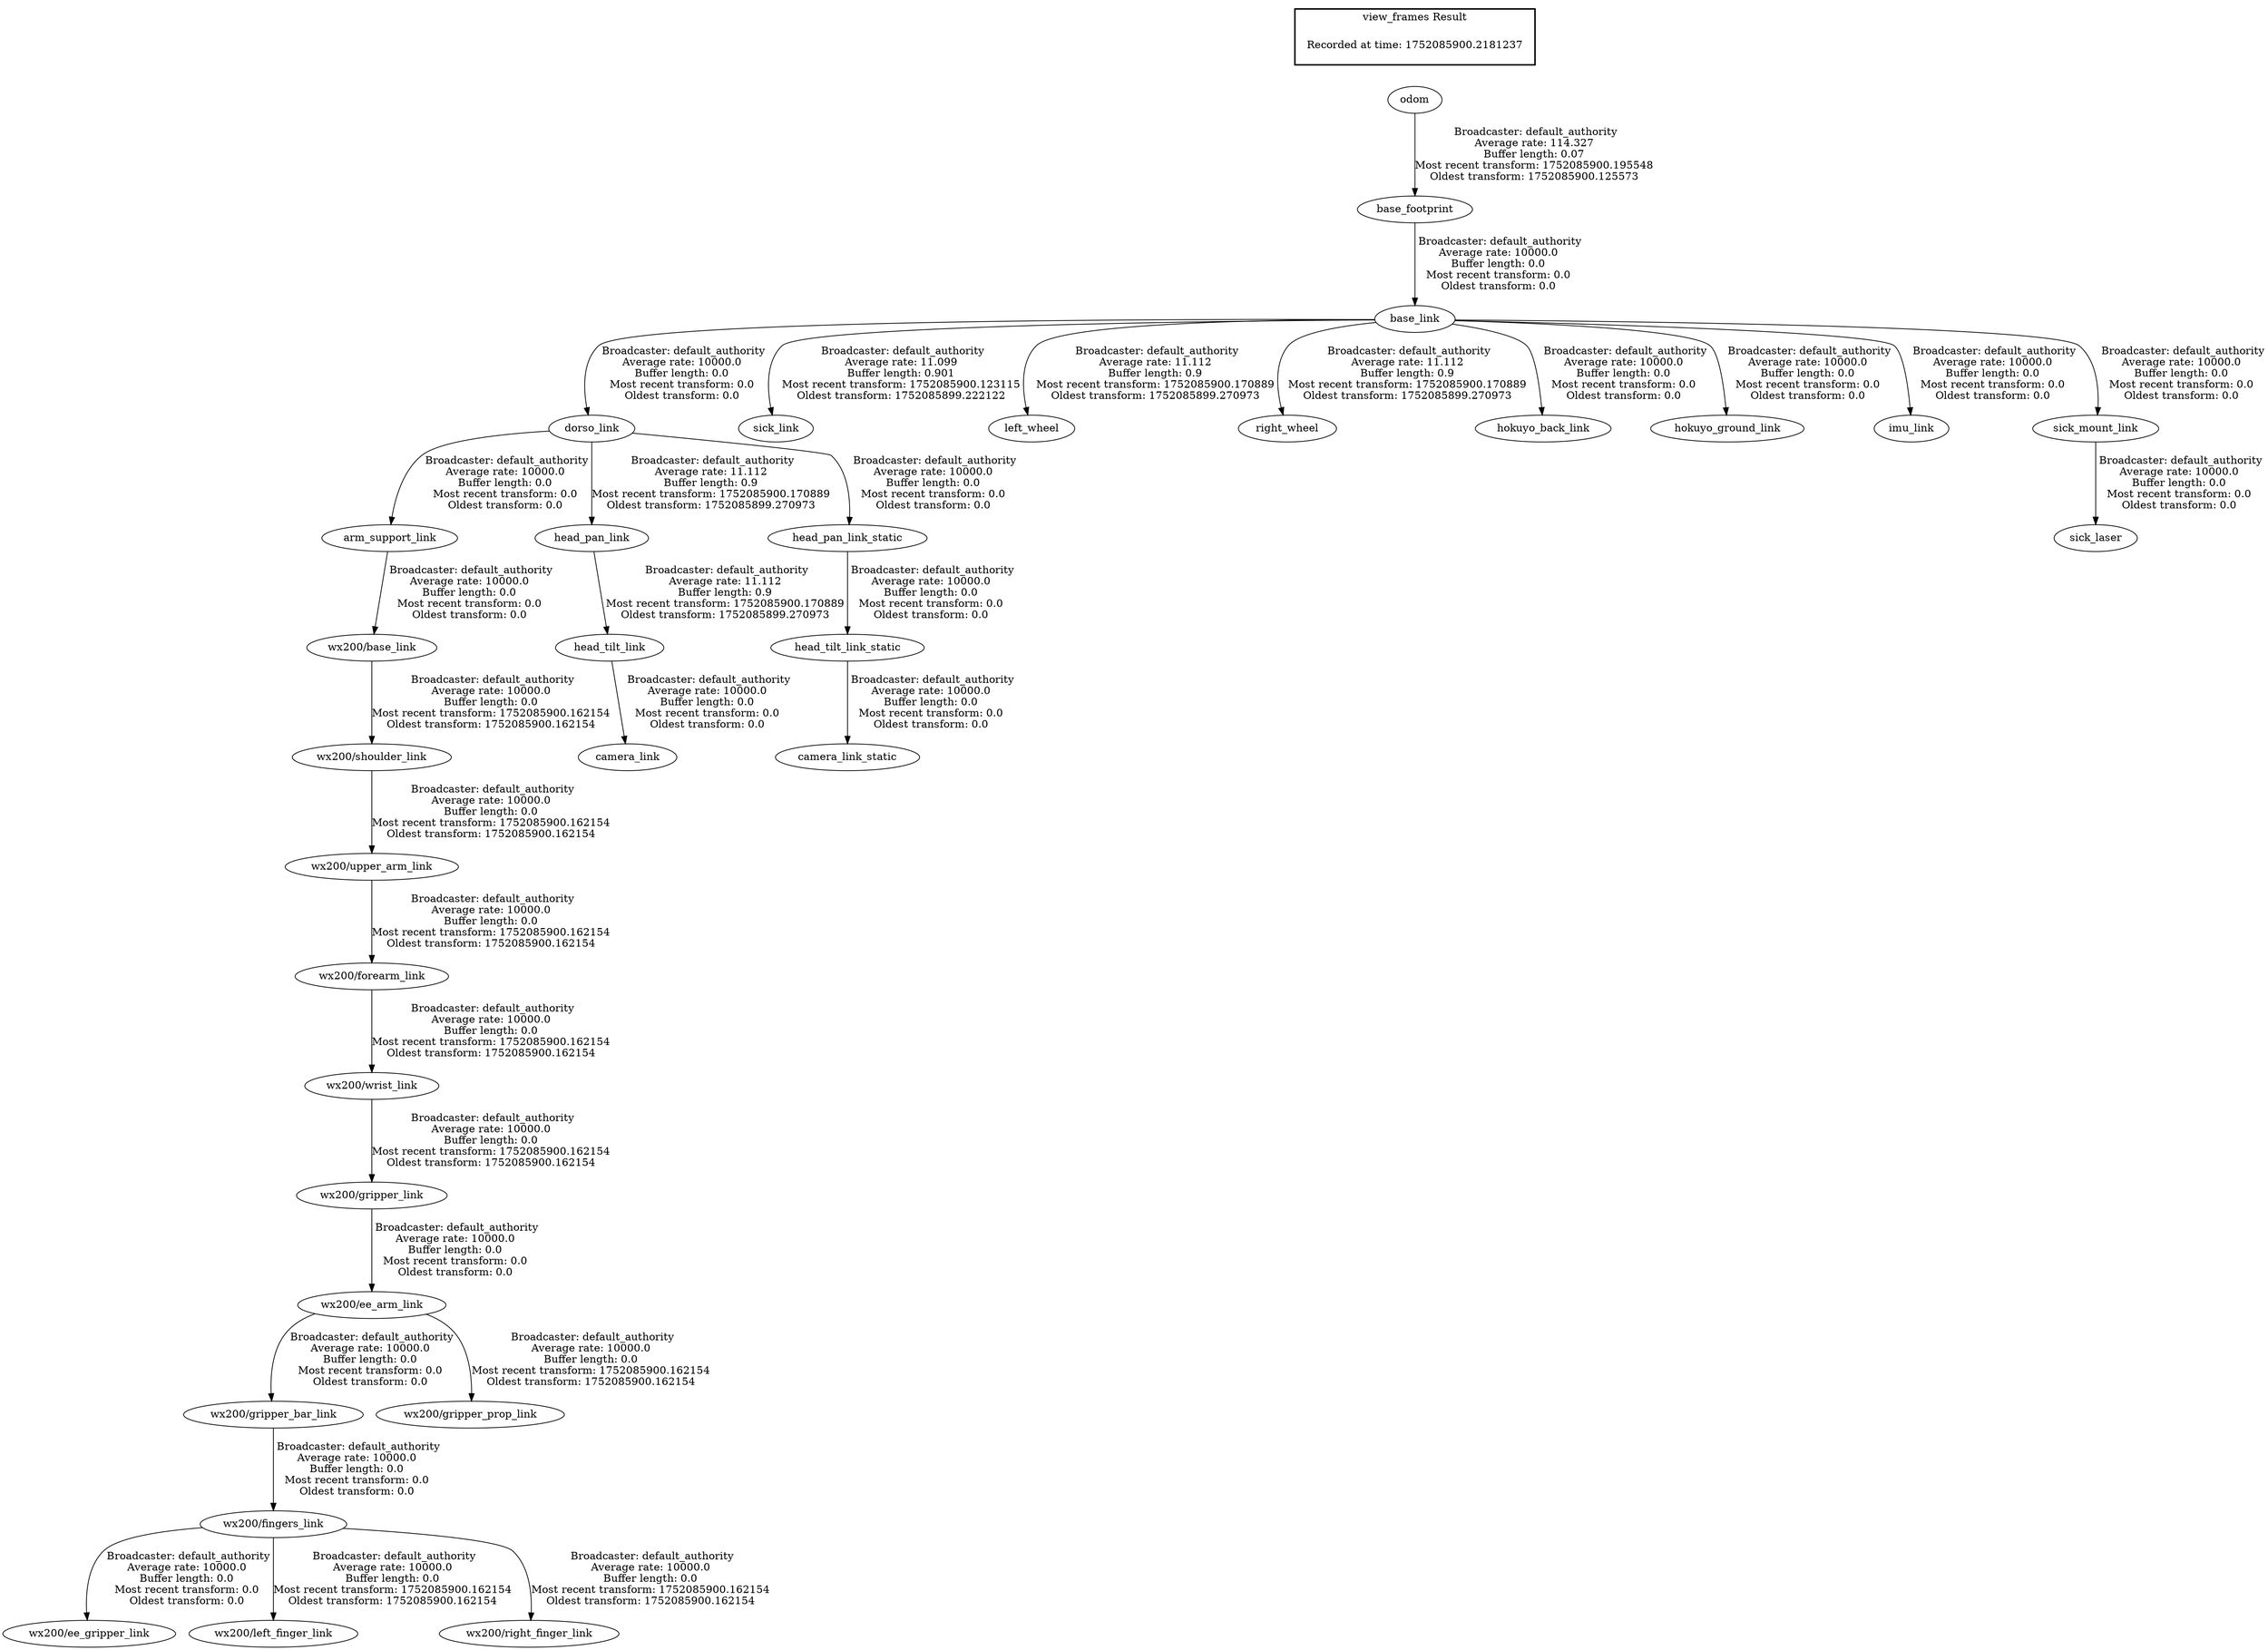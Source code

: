 digraph G {
"arm_support_link" -> "wx200/base_link"[label=" Broadcaster: default_authority\nAverage rate: 10000.0\nBuffer length: 0.0\nMost recent transform: 0.0\nOldest transform: 0.0\n"];
"dorso_link" -> "arm_support_link"[label=" Broadcaster: default_authority\nAverage rate: 10000.0\nBuffer length: 0.0\nMost recent transform: 0.0\nOldest transform: 0.0\n"];
"base_link" -> "sick_link"[label=" Broadcaster: default_authority\nAverage rate: 11.099\nBuffer length: 0.901\nMost recent transform: 1752085900.123115\nOldest transform: 1752085899.222122\n"];
"base_footprint" -> "base_link"[label=" Broadcaster: default_authority\nAverage rate: 10000.0\nBuffer length: 0.0\nMost recent transform: 0.0\nOldest transform: 0.0\n"];
"dorso_link" -> "head_pan_link"[label=" Broadcaster: default_authority\nAverage rate: 11.112\nBuffer length: 0.9\nMost recent transform: 1752085900.170889\nOldest transform: 1752085899.270973\n"];
"base_link" -> "dorso_link"[label=" Broadcaster: default_authority\nAverage rate: 10000.0\nBuffer length: 0.0\nMost recent transform: 0.0\nOldest transform: 0.0\n"];
"head_pan_link" -> "head_tilt_link"[label=" Broadcaster: default_authority\nAverage rate: 11.112\nBuffer length: 0.9\nMost recent transform: 1752085900.170889\nOldest transform: 1752085899.270973\n"];
"base_link" -> "left_wheel"[label=" Broadcaster: default_authority\nAverage rate: 11.112\nBuffer length: 0.9\nMost recent transform: 1752085900.170889\nOldest transform: 1752085899.270973\n"];
"base_link" -> "right_wheel"[label=" Broadcaster: default_authority\nAverage rate: 11.112\nBuffer length: 0.9\nMost recent transform: 1752085900.170889\nOldest transform: 1752085899.270973\n"];
"odom" -> "base_footprint"[label=" Broadcaster: default_authority\nAverage rate: 114.327\nBuffer length: 0.07\nMost recent transform: 1752085900.195548\nOldest transform: 1752085900.125573\n"];
"head_tilt_link" -> "camera_link"[label=" Broadcaster: default_authority\nAverage rate: 10000.0\nBuffer length: 0.0\nMost recent transform: 0.0\nOldest transform: 0.0\n"];
"head_tilt_link_static" -> "camera_link_static"[label=" Broadcaster: default_authority\nAverage rate: 10000.0\nBuffer length: 0.0\nMost recent transform: 0.0\nOldest transform: 0.0\n"];
"head_pan_link_static" -> "head_tilt_link_static"[label=" Broadcaster: default_authority\nAverage rate: 10000.0\nBuffer length: 0.0\nMost recent transform: 0.0\nOldest transform: 0.0\n"];
"dorso_link" -> "head_pan_link_static"[label=" Broadcaster: default_authority\nAverage rate: 10000.0\nBuffer length: 0.0\nMost recent transform: 0.0\nOldest transform: 0.0\n"];
"base_link" -> "hokuyo_back_link"[label=" Broadcaster: default_authority\nAverage rate: 10000.0\nBuffer length: 0.0\nMost recent transform: 0.0\nOldest transform: 0.0\n"];
"base_link" -> "hokuyo_ground_link"[label=" Broadcaster: default_authority\nAverage rate: 10000.0\nBuffer length: 0.0\nMost recent transform: 0.0\nOldest transform: 0.0\n"];
"base_link" -> "imu_link"[label=" Broadcaster: default_authority\nAverage rate: 10000.0\nBuffer length: 0.0\nMost recent transform: 0.0\nOldest transform: 0.0\n"];
"base_link" -> "sick_mount_link"[label=" Broadcaster: default_authority\nAverage rate: 10000.0\nBuffer length: 0.0\nMost recent transform: 0.0\nOldest transform: 0.0\n"];
"sick_mount_link" -> "sick_laser"[label=" Broadcaster: default_authority\nAverage rate: 10000.0\nBuffer length: 0.0\nMost recent transform: 0.0\nOldest transform: 0.0\n"];
"wx200/gripper_link" -> "wx200/ee_arm_link"[label=" Broadcaster: default_authority\nAverage rate: 10000.0\nBuffer length: 0.0\nMost recent transform: 0.0\nOldest transform: 0.0\n"];
"wx200/wrist_link" -> "wx200/gripper_link"[label=" Broadcaster: default_authority\nAverage rate: 10000.0\nBuffer length: 0.0\nMost recent transform: 1752085900.162154\nOldest transform: 1752085900.162154\n"];
"wx200/gripper_bar_link" -> "wx200/fingers_link"[label=" Broadcaster: default_authority\nAverage rate: 10000.0\nBuffer length: 0.0\nMost recent transform: 0.0\nOldest transform: 0.0\n"];
"wx200/ee_arm_link" -> "wx200/gripper_bar_link"[label=" Broadcaster: default_authority\nAverage rate: 10000.0\nBuffer length: 0.0\nMost recent transform: 0.0\nOldest transform: 0.0\n"];
"wx200/fingers_link" -> "wx200/ee_gripper_link"[label=" Broadcaster: default_authority\nAverage rate: 10000.0\nBuffer length: 0.0\nMost recent transform: 0.0\nOldest transform: 0.0\n"];
"wx200/upper_arm_link" -> "wx200/forearm_link"[label=" Broadcaster: default_authority\nAverage rate: 10000.0\nBuffer length: 0.0\nMost recent transform: 1752085900.162154\nOldest transform: 1752085900.162154\n"];
"wx200/shoulder_link" -> "wx200/upper_arm_link"[label=" Broadcaster: default_authority\nAverage rate: 10000.0\nBuffer length: 0.0\nMost recent transform: 1752085900.162154\nOldest transform: 1752085900.162154\n"];
"wx200/ee_arm_link" -> "wx200/gripper_prop_link"[label=" Broadcaster: default_authority\nAverage rate: 10000.0\nBuffer length: 0.0\nMost recent transform: 1752085900.162154\nOldest transform: 1752085900.162154\n"];
"wx200/fingers_link" -> "wx200/left_finger_link"[label=" Broadcaster: default_authority\nAverage rate: 10000.0\nBuffer length: 0.0\nMost recent transform: 1752085900.162154\nOldest transform: 1752085900.162154\n"];
"wx200/fingers_link" -> "wx200/right_finger_link"[label=" Broadcaster: default_authority\nAverage rate: 10000.0\nBuffer length: 0.0\nMost recent transform: 1752085900.162154\nOldest transform: 1752085900.162154\n"];
"wx200/base_link" -> "wx200/shoulder_link"[label=" Broadcaster: default_authority\nAverage rate: 10000.0\nBuffer length: 0.0\nMost recent transform: 1752085900.162154\nOldest transform: 1752085900.162154\n"];
"wx200/forearm_link" -> "wx200/wrist_link"[label=" Broadcaster: default_authority\nAverage rate: 10000.0\nBuffer length: 0.0\nMost recent transform: 1752085900.162154\nOldest transform: 1752085900.162154\n"];
edge [style=invis];
 subgraph cluster_legend { style=bold; color=black; label ="view_frames Result";
"Recorded at time: 1752085900.2181237"[ shape=plaintext ] ;
}->"odom";
}